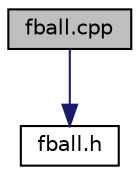 digraph "fball.cpp"
{
 // LATEX_PDF_SIZE
  edge [fontname="Helvetica",fontsize="10",labelfontname="Helvetica",labelfontsize="10"];
  node [fontname="Helvetica",fontsize="10",shape=record];
  Node1 [label="fball.cpp",height=0.2,width=0.4,color="black", fillcolor="grey75", style="filled", fontcolor="black",tooltip="Clase que contiene las funcionalidades de la pelota."];
  Node1 -> Node2 [color="midnightblue",fontsize="10",style="solid",fontname="Helvetica"];
  Node2 [label="fball.h",height=0.2,width=0.4,color="black", fillcolor="white", style="filled",URL="$fball_8h_source.html",tooltip=" "];
}
